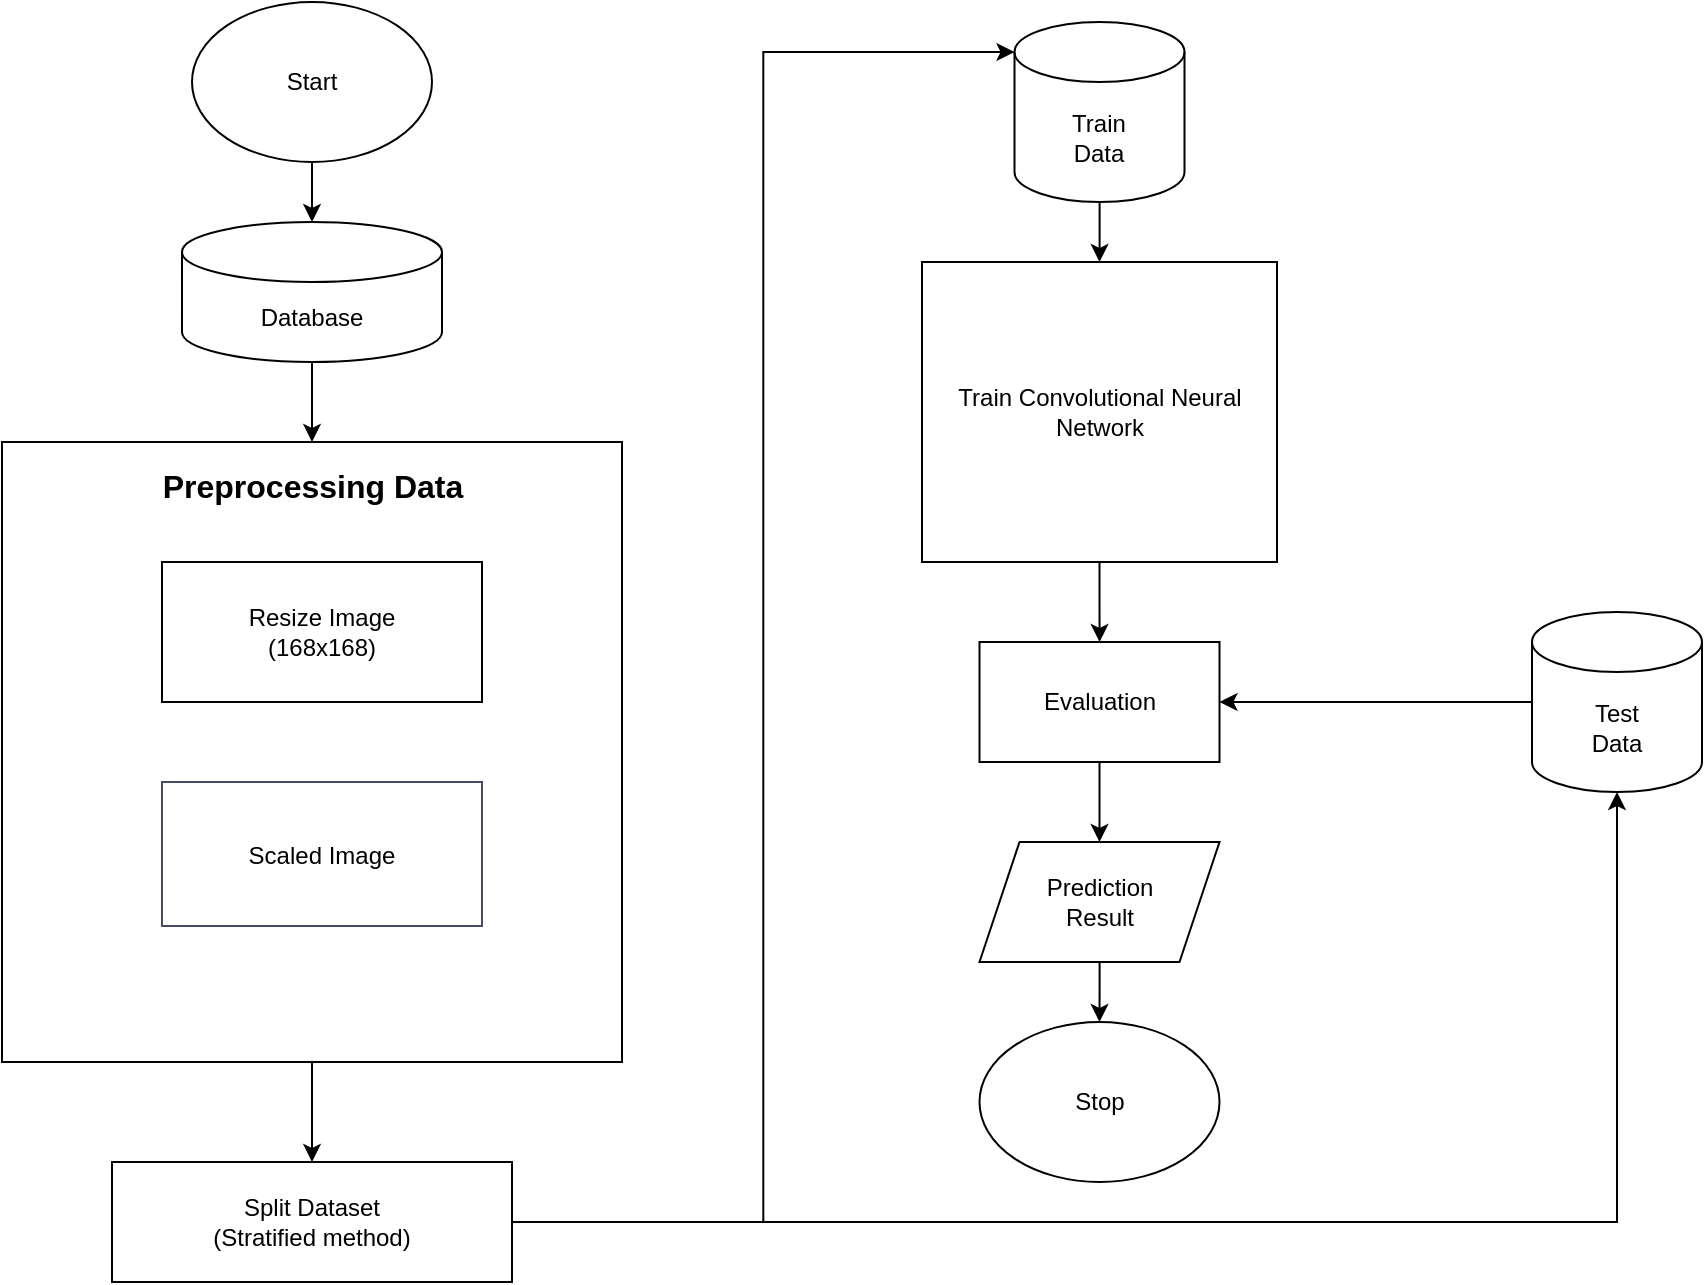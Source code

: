 <mxfile version="21.1.4" type="github">
  <diagram name="Page-1" id="h0wjUYDSJTZYgeTMK8Ph">
    <mxGraphModel dx="2284" dy="774" grid="1" gridSize="10" guides="1" tooltips="1" connect="1" arrows="1" fold="1" page="1" pageScale="1" pageWidth="850" pageHeight="1100" math="0" shadow="0">
      <root>
        <mxCell id="0" />
        <mxCell id="1" parent="0" />
        <mxCell id="FG-5Cz2I1HQeqlKIBNxF-6" style="edgeStyle=orthogonalEdgeStyle;rounded=0;orthogonalLoop=1;jettySize=auto;html=1;" edge="1" parent="1" source="FG-5Cz2I1HQeqlKIBNxF-2" target="FG-5Cz2I1HQeqlKIBNxF-3">
          <mxGeometry relative="1" as="geometry" />
        </mxCell>
        <mxCell id="FG-5Cz2I1HQeqlKIBNxF-2" value="Start" style="ellipse;whiteSpace=wrap;html=1;" vertex="1" parent="1">
          <mxGeometry x="90" y="70" width="120" height="80" as="geometry" />
        </mxCell>
        <mxCell id="FG-5Cz2I1HQeqlKIBNxF-7" style="edgeStyle=orthogonalEdgeStyle;rounded=0;orthogonalLoop=1;jettySize=auto;html=1;entryX=0.5;entryY=0;entryDx=0;entryDy=0;" edge="1" parent="1" source="FG-5Cz2I1HQeqlKIBNxF-3" target="FG-5Cz2I1HQeqlKIBNxF-4">
          <mxGeometry relative="1" as="geometry" />
        </mxCell>
        <mxCell id="FG-5Cz2I1HQeqlKIBNxF-3" value="Database" style="shape=cylinder3;whiteSpace=wrap;html=1;boundedLbl=1;backgroundOutline=1;size=15;" vertex="1" parent="1">
          <mxGeometry x="85" y="180" width="130" height="70" as="geometry" />
        </mxCell>
        <mxCell id="FG-5Cz2I1HQeqlKIBNxF-10" value="" style="group" vertex="1" connectable="0" parent="1">
          <mxGeometry x="-5" y="290" width="310" height="310" as="geometry" />
        </mxCell>
        <mxCell id="FG-5Cz2I1HQeqlKIBNxF-4" value="" style="whiteSpace=wrap;html=1;aspect=fixed;" vertex="1" parent="FG-5Cz2I1HQeqlKIBNxF-10">
          <mxGeometry width="310" height="310" as="geometry" />
        </mxCell>
        <mxCell id="FG-5Cz2I1HQeqlKIBNxF-5" value="&lt;font style=&quot;font-size: 16px;&quot;&gt;Preprocessing Data&lt;/font&gt;" style="text;strokeColor=none;fillColor=none;html=1;fontSize=24;fontStyle=1;verticalAlign=middle;align=center;" vertex="1" parent="FG-5Cz2I1HQeqlKIBNxF-10">
          <mxGeometry x="70" width="170" height="40" as="geometry" />
        </mxCell>
        <mxCell id="FG-5Cz2I1HQeqlKIBNxF-11" value="Resize Image&lt;br&gt;(168x168)" style="rounded=0;whiteSpace=wrap;html=1;" vertex="1" parent="FG-5Cz2I1HQeqlKIBNxF-10">
          <mxGeometry x="80" y="60" width="160" height="70" as="geometry" />
        </mxCell>
        <mxCell id="FG-5Cz2I1HQeqlKIBNxF-12" value="&lt;font style=&quot;font-size: 12px;&quot;&gt;Scaled Image&lt;/font&gt;" style="fontSize=14;spacingLeft=10;spacingRight=10;zwfType=basicShape;rounded=0;strokeWidth=1;strokeColor=#474D66;whiteSpace=wrap;html=1;" vertex="1" parent="FG-5Cz2I1HQeqlKIBNxF-10">
          <mxGeometry x="80" y="170" width="160" height="72" as="geometry" />
        </mxCell>
        <mxCell id="FG-5Cz2I1HQeqlKIBNxF-19" style="edgeStyle=orthogonalEdgeStyle;rounded=0;orthogonalLoop=1;jettySize=auto;html=1;" edge="1" parent="1" source="FG-5Cz2I1HQeqlKIBNxF-13" target="FG-5Cz2I1HQeqlKIBNxF-18">
          <mxGeometry relative="1" as="geometry" />
        </mxCell>
        <mxCell id="FG-5Cz2I1HQeqlKIBNxF-32" style="edgeStyle=orthogonalEdgeStyle;rounded=0;orthogonalLoop=1;jettySize=auto;html=1;entryX=0;entryY=0;entryDx=0;entryDy=15;entryPerimeter=0;" edge="1" parent="1" source="FG-5Cz2I1HQeqlKIBNxF-13" target="FG-5Cz2I1HQeqlKIBNxF-15">
          <mxGeometry relative="1" as="geometry" />
        </mxCell>
        <mxCell id="FG-5Cz2I1HQeqlKIBNxF-13" value="Split Dataset&lt;br&gt;(Stratified method)" style="rounded=0;whiteSpace=wrap;html=1;" vertex="1" parent="1">
          <mxGeometry x="50" y="650" width="200" height="60" as="geometry" />
        </mxCell>
        <mxCell id="FG-5Cz2I1HQeqlKIBNxF-14" style="edgeStyle=orthogonalEdgeStyle;rounded=0;orthogonalLoop=1;jettySize=auto;html=1;" edge="1" parent="1" source="FG-5Cz2I1HQeqlKIBNxF-4" target="FG-5Cz2I1HQeqlKIBNxF-13">
          <mxGeometry relative="1" as="geometry" />
        </mxCell>
        <mxCell id="FG-5Cz2I1HQeqlKIBNxF-33" style="edgeStyle=orthogonalEdgeStyle;rounded=0;orthogonalLoop=1;jettySize=auto;html=1;" edge="1" parent="1" source="FG-5Cz2I1HQeqlKIBNxF-18" target="FG-5Cz2I1HQeqlKIBNxF-25">
          <mxGeometry relative="1" as="geometry" />
        </mxCell>
        <mxCell id="FG-5Cz2I1HQeqlKIBNxF-18" value="Test&lt;br&gt;Data" style="shape=cylinder3;whiteSpace=wrap;html=1;boundedLbl=1;backgroundOutline=1;size=15;" vertex="1" parent="1">
          <mxGeometry x="760" y="375" width="85" height="90" as="geometry" />
        </mxCell>
        <mxCell id="FG-5Cz2I1HQeqlKIBNxF-31" value="" style="group" vertex="1" connectable="0" parent="1">
          <mxGeometry x="455" y="80" width="177.5" height="580" as="geometry" />
        </mxCell>
        <mxCell id="FG-5Cz2I1HQeqlKIBNxF-15" value="Train&lt;br&gt;Data" style="shape=cylinder3;whiteSpace=wrap;html=1;boundedLbl=1;backgroundOutline=1;size=15;" vertex="1" parent="FG-5Cz2I1HQeqlKIBNxF-31">
          <mxGeometry x="46.25" width="85" height="90" as="geometry" />
        </mxCell>
        <mxCell id="FG-5Cz2I1HQeqlKIBNxF-23" value="Train Convolutional Neural Network" style="rounded=0;whiteSpace=wrap;html=1;" vertex="1" parent="FG-5Cz2I1HQeqlKIBNxF-31">
          <mxGeometry y="120" width="177.5" height="150" as="geometry" />
        </mxCell>
        <mxCell id="FG-5Cz2I1HQeqlKIBNxF-24" style="edgeStyle=orthogonalEdgeStyle;rounded=0;orthogonalLoop=1;jettySize=auto;html=1;" edge="1" parent="FG-5Cz2I1HQeqlKIBNxF-31" source="FG-5Cz2I1HQeqlKIBNxF-15" target="FG-5Cz2I1HQeqlKIBNxF-23">
          <mxGeometry relative="1" as="geometry" />
        </mxCell>
        <mxCell id="FG-5Cz2I1HQeqlKIBNxF-25" value="Evaluation" style="whiteSpace=wrap;html=1;rounded=0;" vertex="1" parent="FG-5Cz2I1HQeqlKIBNxF-31">
          <mxGeometry x="28.75" y="310" width="120" height="60" as="geometry" />
        </mxCell>
        <mxCell id="FG-5Cz2I1HQeqlKIBNxF-26" value="" style="edgeStyle=orthogonalEdgeStyle;rounded=0;orthogonalLoop=1;jettySize=auto;html=1;" edge="1" parent="FG-5Cz2I1HQeqlKIBNxF-31" source="FG-5Cz2I1HQeqlKIBNxF-23" target="FG-5Cz2I1HQeqlKIBNxF-25">
          <mxGeometry relative="1" as="geometry" />
        </mxCell>
        <mxCell id="FG-5Cz2I1HQeqlKIBNxF-27" value="Prediction&lt;br&gt;Result" style="shape=parallelogram;perimeter=parallelogramPerimeter;whiteSpace=wrap;html=1;fixedSize=1;rounded=0;" vertex="1" parent="FG-5Cz2I1HQeqlKIBNxF-31">
          <mxGeometry x="28.75" y="410" width="120" height="60" as="geometry" />
        </mxCell>
        <mxCell id="FG-5Cz2I1HQeqlKIBNxF-28" value="" style="edgeStyle=orthogonalEdgeStyle;rounded=0;orthogonalLoop=1;jettySize=auto;html=1;" edge="1" parent="FG-5Cz2I1HQeqlKIBNxF-31" source="FG-5Cz2I1HQeqlKIBNxF-25" target="FG-5Cz2I1HQeqlKIBNxF-27">
          <mxGeometry relative="1" as="geometry" />
        </mxCell>
        <mxCell id="FG-5Cz2I1HQeqlKIBNxF-29" value="Stop" style="ellipse;whiteSpace=wrap;html=1;" vertex="1" parent="FG-5Cz2I1HQeqlKIBNxF-31">
          <mxGeometry x="28.75" y="500" width="120" height="80" as="geometry" />
        </mxCell>
        <mxCell id="FG-5Cz2I1HQeqlKIBNxF-30" style="edgeStyle=orthogonalEdgeStyle;rounded=0;orthogonalLoop=1;jettySize=auto;html=1;" edge="1" parent="FG-5Cz2I1HQeqlKIBNxF-31" source="FG-5Cz2I1HQeqlKIBNxF-27" target="FG-5Cz2I1HQeqlKIBNxF-29">
          <mxGeometry relative="1" as="geometry" />
        </mxCell>
      </root>
    </mxGraphModel>
  </diagram>
</mxfile>
